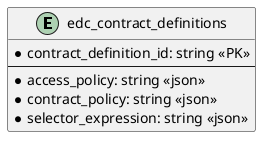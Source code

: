 @startuml
entity edc_contract_definitions {
  * contract_definition_id: string <<PK>>
  --
  * access_policy: string <<json>>
  * contract_policy: string <<json>>
  * selector_expression: string <<json>>
}
@enduml